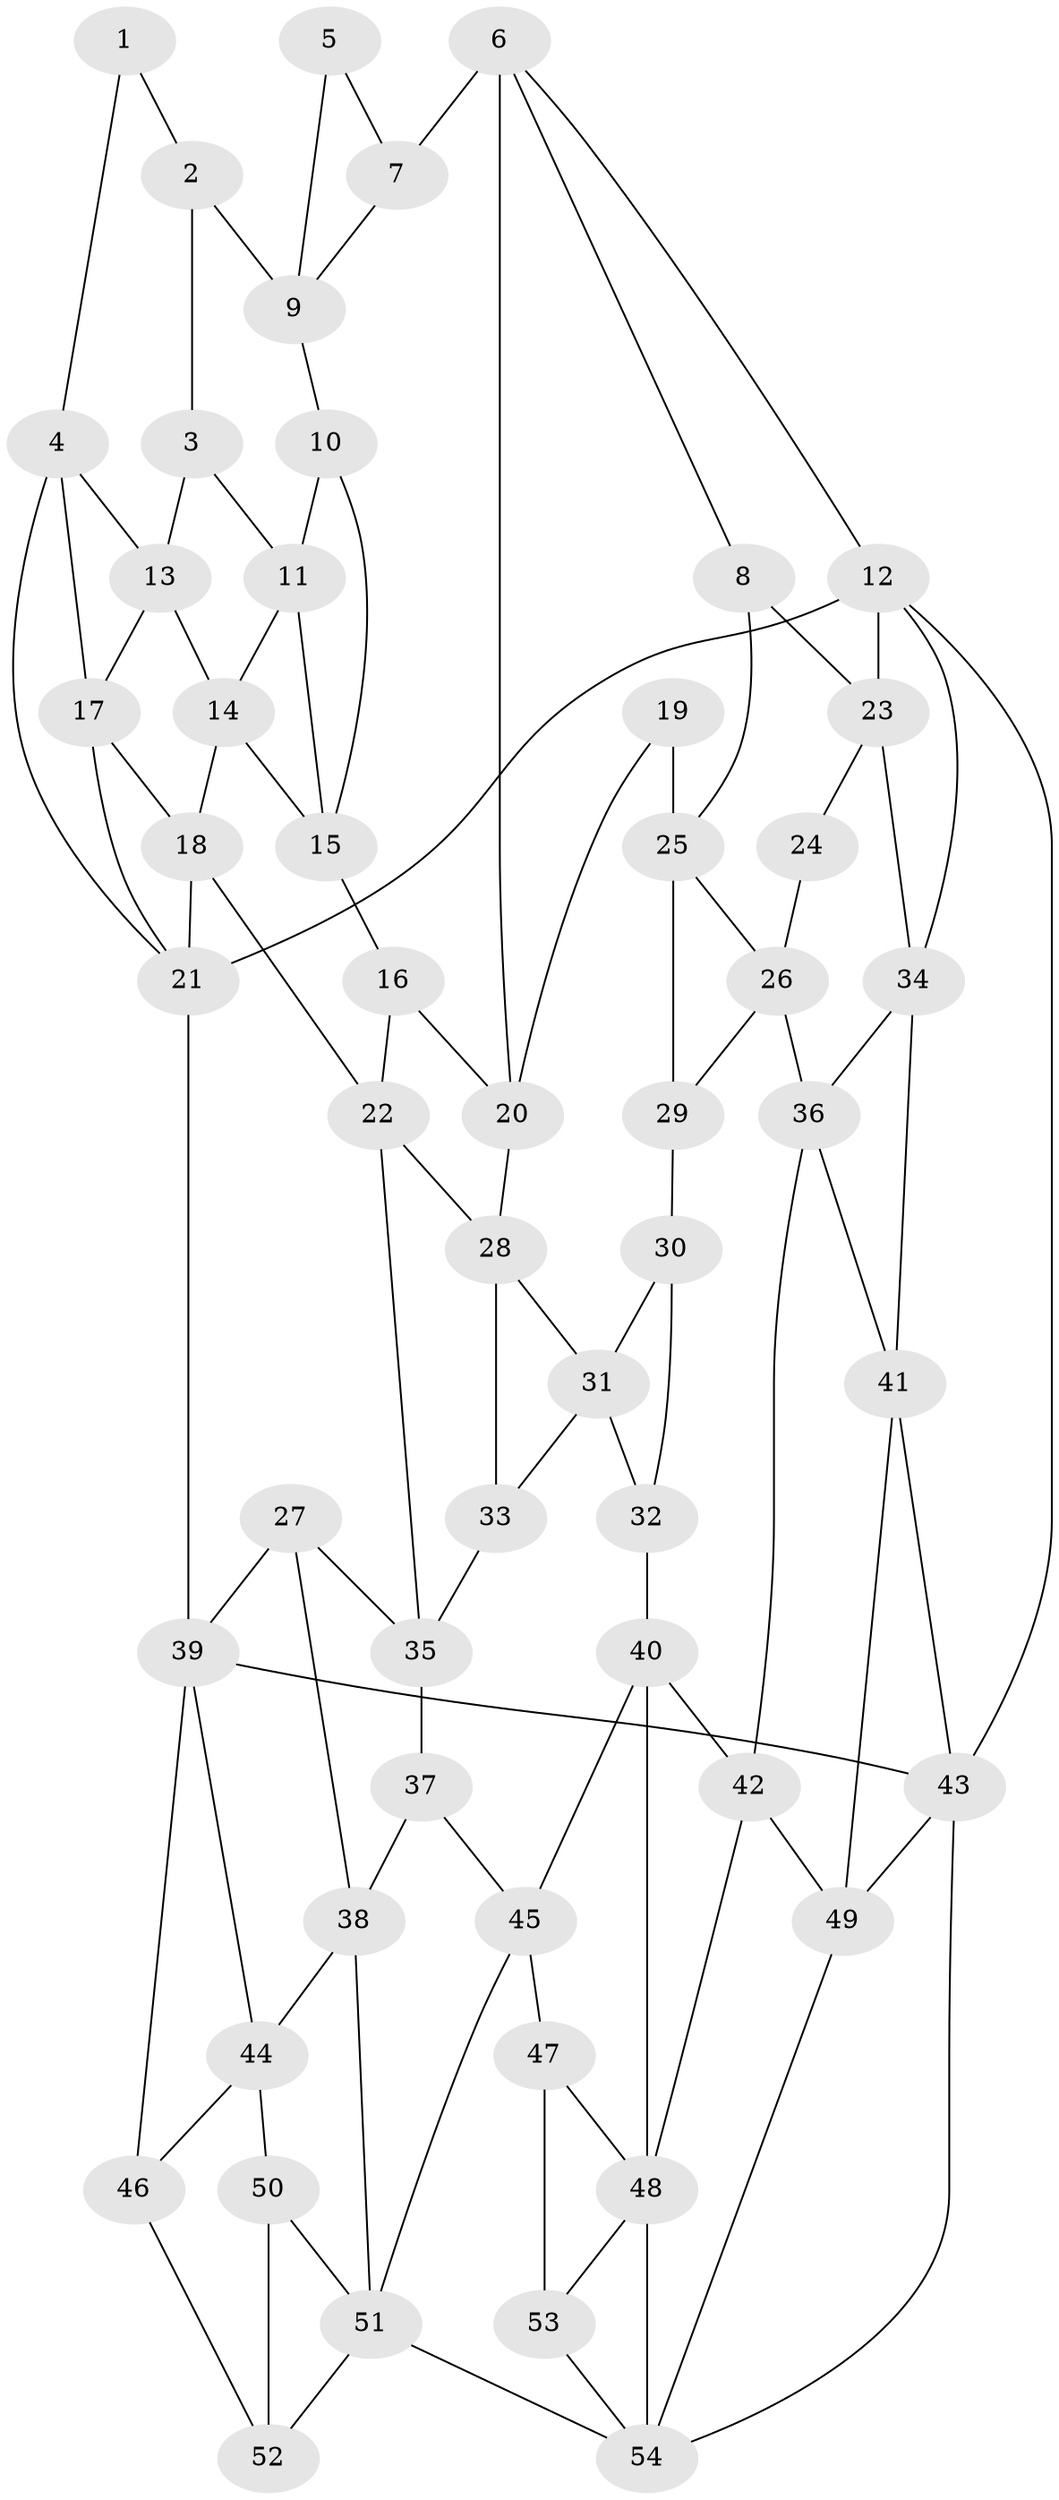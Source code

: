 // original degree distribution, {3: 0.014925373134328358, 4: 0.2462686567164179, 5: 0.5074626865671642, 6: 0.23134328358208955}
// Generated by graph-tools (version 1.1) at 2025/38/03/04/25 23:38:28]
// undirected, 54 vertices, 99 edges
graph export_dot {
  node [color=gray90,style=filled];
  1;
  2;
  3;
  4;
  5;
  6;
  7;
  8;
  9;
  10;
  11;
  12;
  13;
  14;
  15;
  16;
  17;
  18;
  19;
  20;
  21;
  22;
  23;
  24;
  25;
  26;
  27;
  28;
  29;
  30;
  31;
  32;
  33;
  34;
  35;
  36;
  37;
  38;
  39;
  40;
  41;
  42;
  43;
  44;
  45;
  46;
  47;
  48;
  49;
  50;
  51;
  52;
  53;
  54;
  1 -- 2 [weight=1.0];
  1 -- 4 [weight=1.0];
  2 -- 3 [weight=1.0];
  2 -- 9 [weight=2.0];
  3 -- 11 [weight=1.0];
  3 -- 13 [weight=1.0];
  4 -- 13 [weight=1.0];
  4 -- 17 [weight=1.0];
  4 -- 21 [weight=1.0];
  5 -- 7 [weight=2.0];
  5 -- 9 [weight=2.0];
  6 -- 7 [weight=2.0];
  6 -- 8 [weight=1.0];
  6 -- 12 [weight=1.0];
  6 -- 20 [weight=1.0];
  7 -- 9 [weight=1.0];
  8 -- 23 [weight=1.0];
  8 -- 25 [weight=1.0];
  9 -- 10 [weight=1.0];
  10 -- 11 [weight=1.0];
  10 -- 15 [weight=1.0];
  11 -- 14 [weight=1.0];
  11 -- 15 [weight=1.0];
  12 -- 21 [weight=1.0];
  12 -- 23 [weight=2.0];
  12 -- 34 [weight=1.0];
  12 -- 43 [weight=1.0];
  13 -- 14 [weight=1.0];
  13 -- 17 [weight=1.0];
  14 -- 15 [weight=1.0];
  14 -- 18 [weight=1.0];
  15 -- 16 [weight=1.0];
  16 -- 20 [weight=1.0];
  16 -- 22 [weight=1.0];
  17 -- 18 [weight=1.0];
  17 -- 21 [weight=1.0];
  18 -- 21 [weight=1.0];
  18 -- 22 [weight=1.0];
  19 -- 20 [weight=1.0];
  19 -- 25 [weight=2.0];
  20 -- 28 [weight=1.0];
  21 -- 39 [weight=3.0];
  22 -- 28 [weight=1.0];
  22 -- 35 [weight=1.0];
  23 -- 24 [weight=2.0];
  23 -- 34 [weight=1.0];
  24 -- 26 [weight=1.0];
  25 -- 26 [weight=1.0];
  25 -- 29 [weight=2.0];
  26 -- 29 [weight=1.0];
  26 -- 36 [weight=1.0];
  27 -- 35 [weight=1.0];
  27 -- 38 [weight=1.0];
  27 -- 39 [weight=1.0];
  28 -- 31 [weight=1.0];
  28 -- 33 [weight=2.0];
  29 -- 30 [weight=2.0];
  30 -- 31 [weight=1.0];
  30 -- 32 [weight=1.0];
  31 -- 32 [weight=1.0];
  31 -- 33 [weight=2.0];
  32 -- 40 [weight=1.0];
  33 -- 35 [weight=2.0];
  34 -- 36 [weight=1.0];
  34 -- 41 [weight=1.0];
  35 -- 37 [weight=1.0];
  36 -- 41 [weight=1.0];
  36 -- 42 [weight=1.0];
  37 -- 38 [weight=1.0];
  37 -- 45 [weight=1.0];
  38 -- 44 [weight=1.0];
  38 -- 51 [weight=1.0];
  39 -- 43 [weight=1.0];
  39 -- 44 [weight=1.0];
  39 -- 46 [weight=1.0];
  40 -- 42 [weight=1.0];
  40 -- 45 [weight=1.0];
  40 -- 48 [weight=1.0];
  41 -- 43 [weight=1.0];
  41 -- 49 [weight=1.0];
  42 -- 48 [weight=1.0];
  42 -- 49 [weight=1.0];
  43 -- 49 [weight=1.0];
  43 -- 54 [weight=1.0];
  44 -- 46 [weight=1.0];
  44 -- 50 [weight=1.0];
  45 -- 47 [weight=1.0];
  45 -- 51 [weight=1.0];
  46 -- 52 [weight=1.0];
  47 -- 48 [weight=2.0];
  47 -- 53 [weight=2.0];
  48 -- 53 [weight=1.0];
  48 -- 54 [weight=1.0];
  49 -- 54 [weight=1.0];
  50 -- 51 [weight=1.0];
  50 -- 52 [weight=2.0];
  51 -- 52 [weight=1.0];
  51 -- 54 [weight=1.0];
  53 -- 54 [weight=1.0];
}
